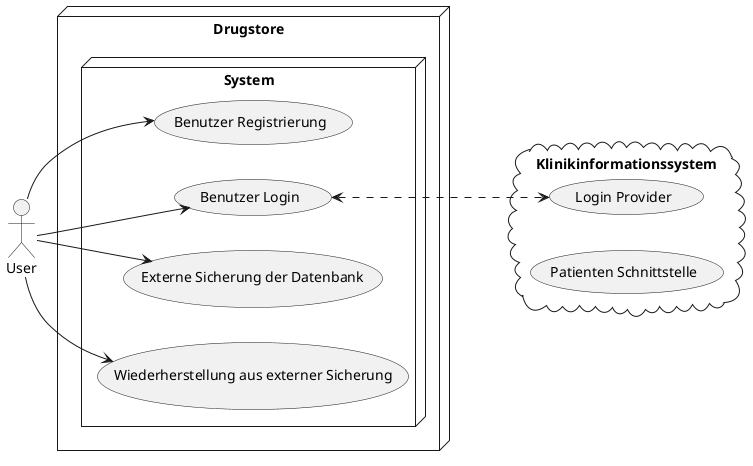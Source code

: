 ﻿@startuml usecase-overview
left to right direction
node Drugstore {

    node System {
        usecase "Benutzer Registrierung" as UC11
        usecase "Benutzer Login" as UC12
        usecase "Externe Sicherung der Datenbank" as UC13
        usecase "Wiederherstellung aus externer Sicherung" as UC14
    }
}

cloud "Klinikinformationssystem" {
    usecase "Login Provider" as LoginProvider
    usecase "Patienten Schnittstelle" as PatientInterface
}

:User: --> UC11
:User: --> UC12
:User: --> UC13
:User: --> UC14

UC12 <...> LoginProvider

@enduml
